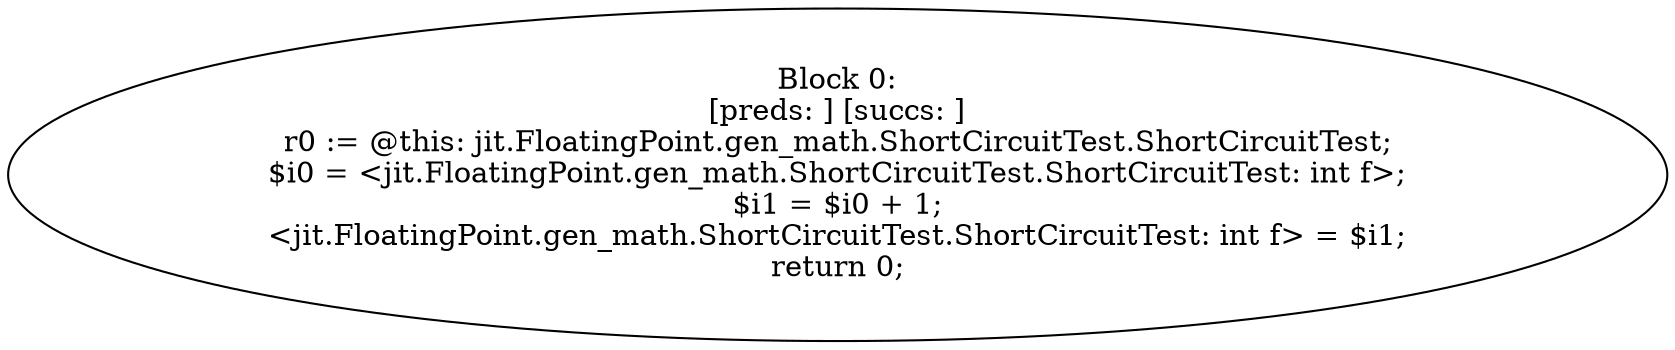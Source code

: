 digraph "unitGraph" {
    "Block 0:
[preds: ] [succs: ]
r0 := @this: jit.FloatingPoint.gen_math.ShortCircuitTest.ShortCircuitTest;
$i0 = <jit.FloatingPoint.gen_math.ShortCircuitTest.ShortCircuitTest: int f>;
$i1 = $i0 + 1;
<jit.FloatingPoint.gen_math.ShortCircuitTest.ShortCircuitTest: int f> = $i1;
return 0;
"
}
